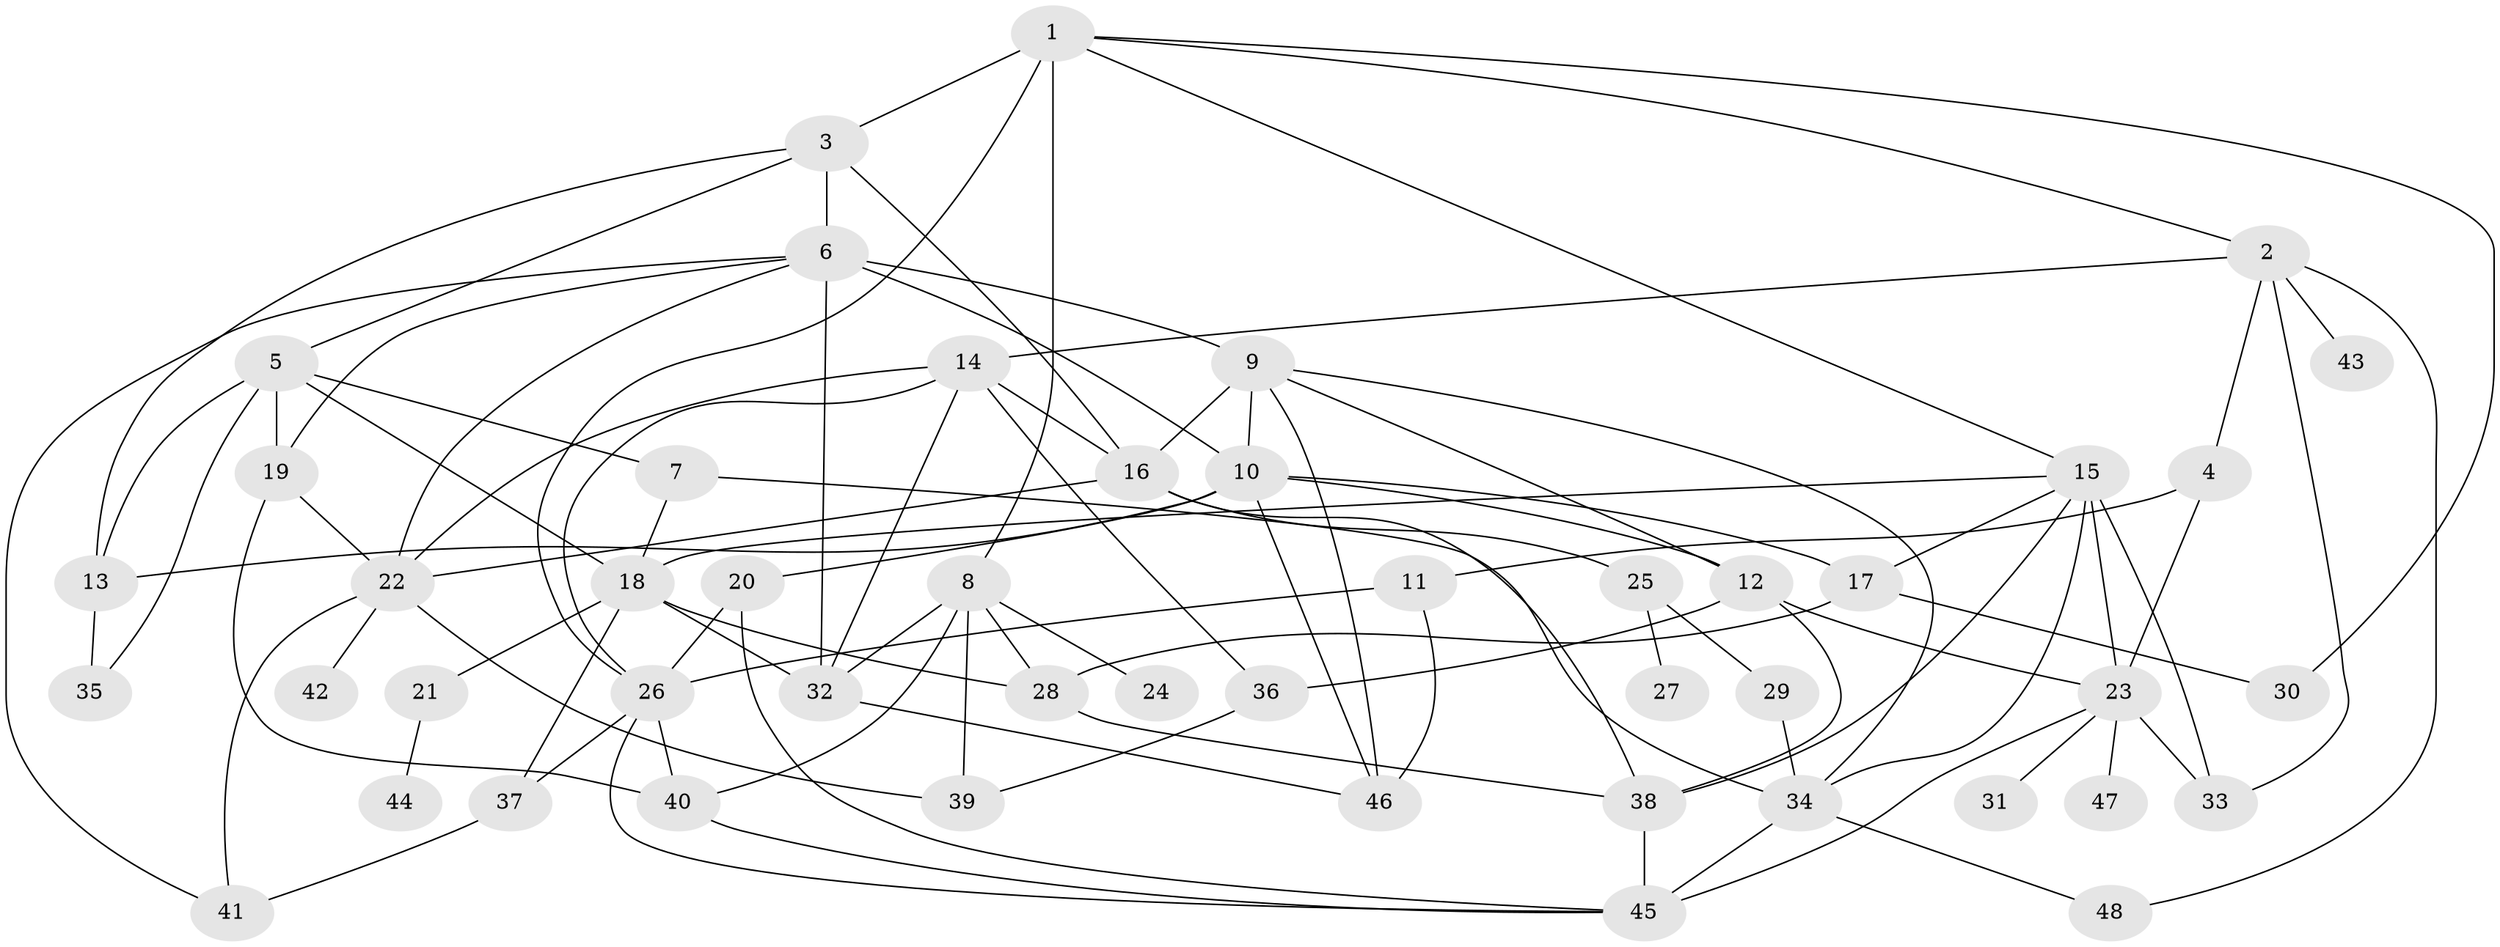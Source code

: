 // original degree distribution, {5: 0.06666666666666667, 6: 0.03333333333333333, 4: 0.225, 8: 0.008333333333333333, 1: 0.19166666666666668, 7: 0.016666666666666666, 3: 0.24166666666666667, 2: 0.21666666666666667}
// Generated by graph-tools (version 1.1) at 2025/48/03/04/25 22:48:59]
// undirected, 48 vertices, 97 edges
graph export_dot {
  node [color=gray90,style=filled];
  1;
  2;
  3;
  4;
  5;
  6;
  7;
  8;
  9;
  10;
  11;
  12;
  13;
  14;
  15;
  16;
  17;
  18;
  19;
  20;
  21;
  22;
  23;
  24;
  25;
  26;
  27;
  28;
  29;
  30;
  31;
  32;
  33;
  34;
  35;
  36;
  37;
  38;
  39;
  40;
  41;
  42;
  43;
  44;
  45;
  46;
  47;
  48;
  1 -- 2 [weight=1.0];
  1 -- 3 [weight=2.0];
  1 -- 8 [weight=1.0];
  1 -- 15 [weight=1.0];
  1 -- 26 [weight=1.0];
  1 -- 30 [weight=1.0];
  2 -- 4 [weight=1.0];
  2 -- 14 [weight=1.0];
  2 -- 33 [weight=1.0];
  2 -- 43 [weight=2.0];
  2 -- 48 [weight=1.0];
  3 -- 5 [weight=1.0];
  3 -- 6 [weight=2.0];
  3 -- 13 [weight=1.0];
  3 -- 16 [weight=1.0];
  4 -- 11 [weight=1.0];
  4 -- 23 [weight=1.0];
  5 -- 7 [weight=1.0];
  5 -- 13 [weight=2.0];
  5 -- 18 [weight=1.0];
  5 -- 19 [weight=1.0];
  5 -- 35 [weight=1.0];
  6 -- 9 [weight=1.0];
  6 -- 10 [weight=1.0];
  6 -- 19 [weight=1.0];
  6 -- 22 [weight=1.0];
  6 -- 32 [weight=2.0];
  6 -- 41 [weight=1.0];
  7 -- 18 [weight=1.0];
  7 -- 34 [weight=1.0];
  8 -- 24 [weight=1.0];
  8 -- 28 [weight=1.0];
  8 -- 32 [weight=1.0];
  8 -- 39 [weight=1.0];
  8 -- 40 [weight=1.0];
  9 -- 10 [weight=1.0];
  9 -- 12 [weight=1.0];
  9 -- 16 [weight=2.0];
  9 -- 34 [weight=1.0];
  9 -- 46 [weight=1.0];
  10 -- 12 [weight=1.0];
  10 -- 13 [weight=1.0];
  10 -- 17 [weight=1.0];
  10 -- 20 [weight=1.0];
  10 -- 46 [weight=1.0];
  11 -- 26 [weight=4.0];
  11 -- 46 [weight=1.0];
  12 -- 23 [weight=1.0];
  12 -- 36 [weight=1.0];
  12 -- 38 [weight=1.0];
  13 -- 35 [weight=1.0];
  14 -- 16 [weight=1.0];
  14 -- 22 [weight=1.0];
  14 -- 26 [weight=2.0];
  14 -- 32 [weight=1.0];
  14 -- 36 [weight=1.0];
  15 -- 17 [weight=1.0];
  15 -- 18 [weight=1.0];
  15 -- 23 [weight=1.0];
  15 -- 33 [weight=2.0];
  15 -- 34 [weight=1.0];
  15 -- 38 [weight=1.0];
  16 -- 22 [weight=1.0];
  16 -- 25 [weight=1.0];
  16 -- 38 [weight=1.0];
  17 -- 28 [weight=1.0];
  17 -- 30 [weight=1.0];
  18 -- 21 [weight=1.0];
  18 -- 28 [weight=1.0];
  18 -- 32 [weight=1.0];
  18 -- 37 [weight=1.0];
  19 -- 22 [weight=1.0];
  19 -- 40 [weight=1.0];
  20 -- 26 [weight=1.0];
  20 -- 45 [weight=1.0];
  21 -- 44 [weight=1.0];
  22 -- 39 [weight=1.0];
  22 -- 41 [weight=1.0];
  22 -- 42 [weight=1.0];
  23 -- 31 [weight=1.0];
  23 -- 33 [weight=1.0];
  23 -- 45 [weight=2.0];
  23 -- 47 [weight=1.0];
  25 -- 27 [weight=1.0];
  25 -- 29 [weight=1.0];
  26 -- 37 [weight=1.0];
  26 -- 40 [weight=1.0];
  26 -- 45 [weight=1.0];
  28 -- 38 [weight=1.0];
  29 -- 34 [weight=1.0];
  32 -- 46 [weight=1.0];
  34 -- 45 [weight=1.0];
  34 -- 48 [weight=1.0];
  36 -- 39 [weight=1.0];
  37 -- 41 [weight=1.0];
  38 -- 45 [weight=1.0];
  40 -- 45 [weight=1.0];
}
